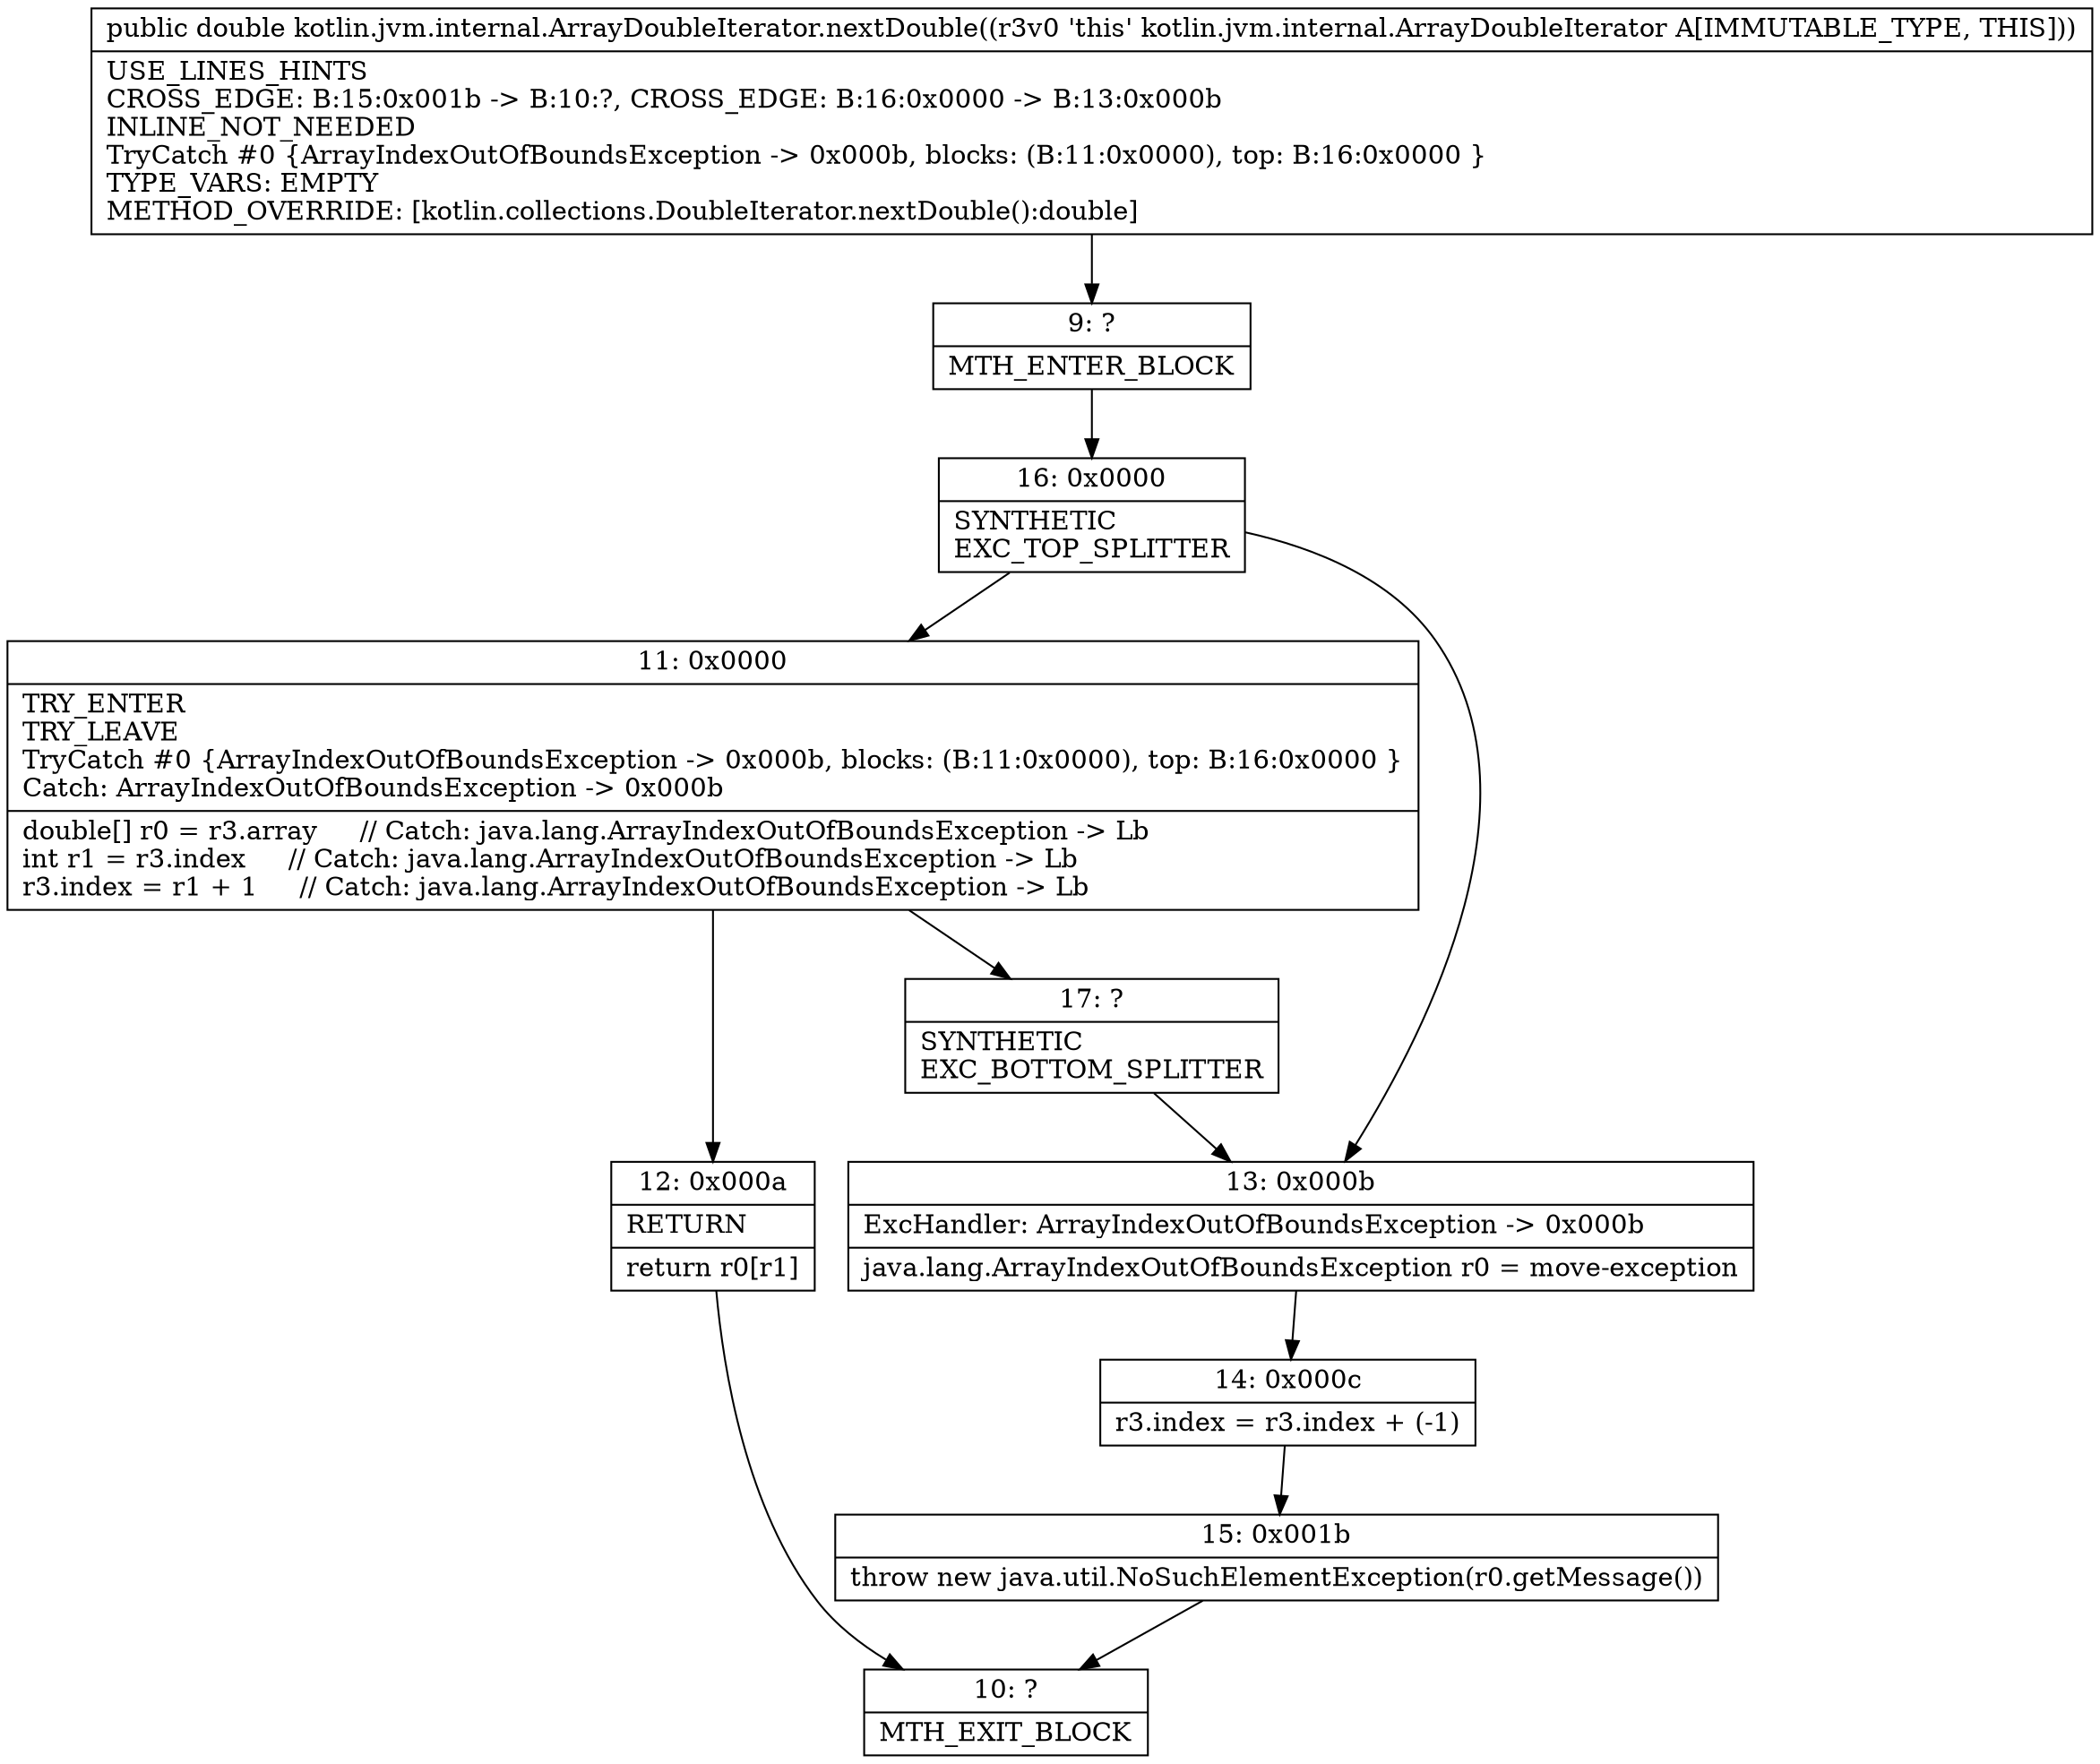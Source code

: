 digraph "CFG forkotlin.jvm.internal.ArrayDoubleIterator.nextDouble()D" {
Node_9 [shape=record,label="{9\:\ ?|MTH_ENTER_BLOCK\l}"];
Node_16 [shape=record,label="{16\:\ 0x0000|SYNTHETIC\lEXC_TOP_SPLITTER\l}"];
Node_11 [shape=record,label="{11\:\ 0x0000|TRY_ENTER\lTRY_LEAVE\lTryCatch #0 \{ArrayIndexOutOfBoundsException \-\> 0x000b, blocks: (B:11:0x0000), top: B:16:0x0000 \}\lCatch: ArrayIndexOutOfBoundsException \-\> 0x000b\l|double[] r0 = r3.array     \/\/ Catch: java.lang.ArrayIndexOutOfBoundsException \-\> Lb\lint r1 = r3.index     \/\/ Catch: java.lang.ArrayIndexOutOfBoundsException \-\> Lb\lr3.index = r1 + 1     \/\/ Catch: java.lang.ArrayIndexOutOfBoundsException \-\> Lb\l}"];
Node_12 [shape=record,label="{12\:\ 0x000a|RETURN\l|return r0[r1]\l}"];
Node_10 [shape=record,label="{10\:\ ?|MTH_EXIT_BLOCK\l}"];
Node_17 [shape=record,label="{17\:\ ?|SYNTHETIC\lEXC_BOTTOM_SPLITTER\l}"];
Node_13 [shape=record,label="{13\:\ 0x000b|ExcHandler: ArrayIndexOutOfBoundsException \-\> 0x000b\l|java.lang.ArrayIndexOutOfBoundsException r0 = move\-exception\l}"];
Node_14 [shape=record,label="{14\:\ 0x000c|r3.index = r3.index + (\-1)\l}"];
Node_15 [shape=record,label="{15\:\ 0x001b|throw new java.util.NoSuchElementException(r0.getMessage())\l}"];
MethodNode[shape=record,label="{public double kotlin.jvm.internal.ArrayDoubleIterator.nextDouble((r3v0 'this' kotlin.jvm.internal.ArrayDoubleIterator A[IMMUTABLE_TYPE, THIS]))  | USE_LINES_HINTS\lCROSS_EDGE: B:15:0x001b \-\> B:10:?, CROSS_EDGE: B:16:0x0000 \-\> B:13:0x000b\lINLINE_NOT_NEEDED\lTryCatch #0 \{ArrayIndexOutOfBoundsException \-\> 0x000b, blocks: (B:11:0x0000), top: B:16:0x0000 \}\lTYPE_VARS: EMPTY\lMETHOD_OVERRIDE: [kotlin.collections.DoubleIterator.nextDouble():double]\l}"];
MethodNode -> Node_9;Node_9 -> Node_16;
Node_16 -> Node_11;
Node_16 -> Node_13;
Node_11 -> Node_12;
Node_11 -> Node_17;
Node_12 -> Node_10;
Node_17 -> Node_13;
Node_13 -> Node_14;
Node_14 -> Node_15;
Node_15 -> Node_10;
}

